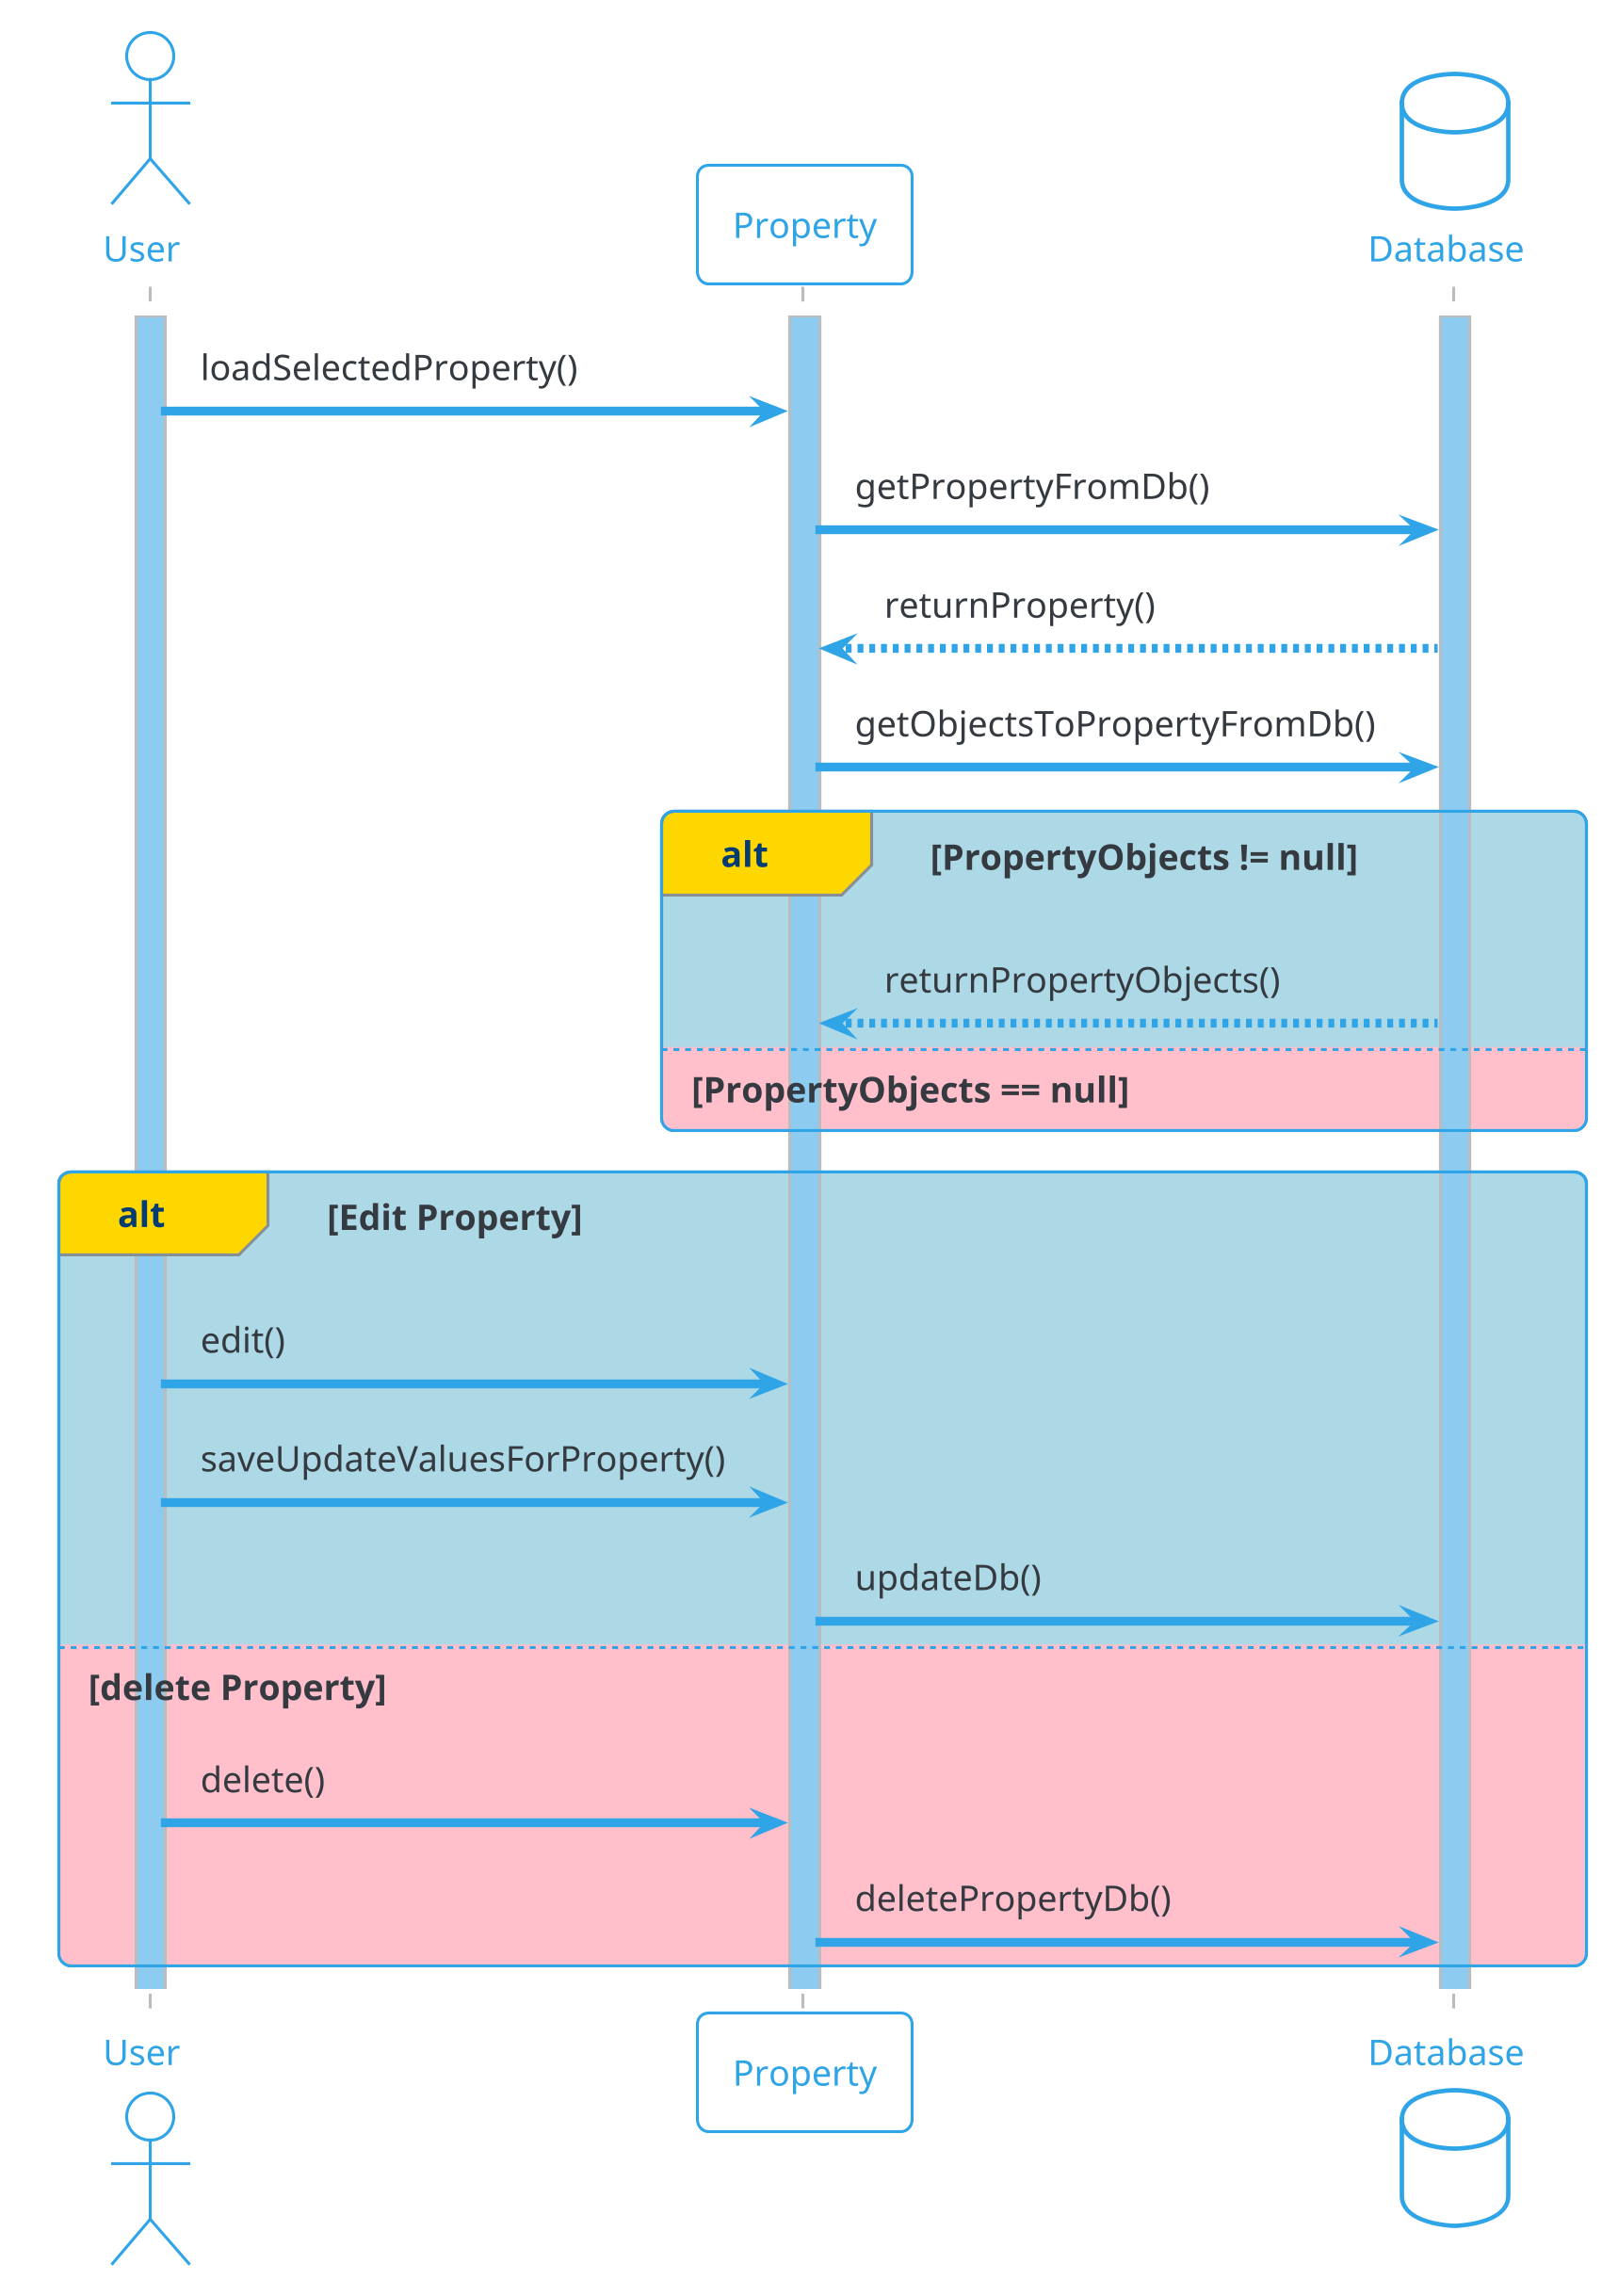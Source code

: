 @startuml LiegenschaftAnsehenBearbeiten
!theme cerulean-outline

skinparam sequence {
LifeLineBackgroundColor #8ECBF1
ParticipantPadding 2
}
skinparam dpi 300

actor User as user
activate user
participant Property as prop
database Database as db
activate db
activate prop
user -> prop : loadSelectedProperty()
prop -> db : getPropertyFromDb()
db --> prop : returnProperty()
prop -> db : getObjectsToPropertyFromDb()
alt#Gold #LightBlue PropertyObjects != null
db --> prop : returnPropertyObjects()
else #Pink PropertyObjects == null
end 
alt#Gold #LightBlue Edit Property
user -> prop : edit()
user ->prop : saveUpdateValuesForProperty()  
prop ->db : updateDb()
else #Pink delete Property
user -> prop : delete()
prop ->db : deletePropertyDb()
end 
@enduml
